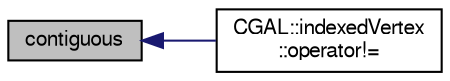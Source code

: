 digraph "contiguous"
{
  bgcolor="transparent";
  edge [fontname="FreeSans",fontsize="10",labelfontname="FreeSans",labelfontsize="10"];
  node [fontname="FreeSans",fontsize="10",shape=record];
  rankdir="LR";
  Node69407 [label="contiguous",height=0.2,width=0.4,color="black", fillcolor="grey75", style="filled", fontcolor="black"];
  Node69407 -> Node69408 [dir="back",color="midnightblue",fontsize="10",style="solid",fontname="FreeSans"];
  Node69408 [label="CGAL::indexedVertex\l::operator!=",height=0.2,width=0.4,color="black",URL="$a31474.html#afbaf0e90842ba355449f0eab8998ef23"];
}
